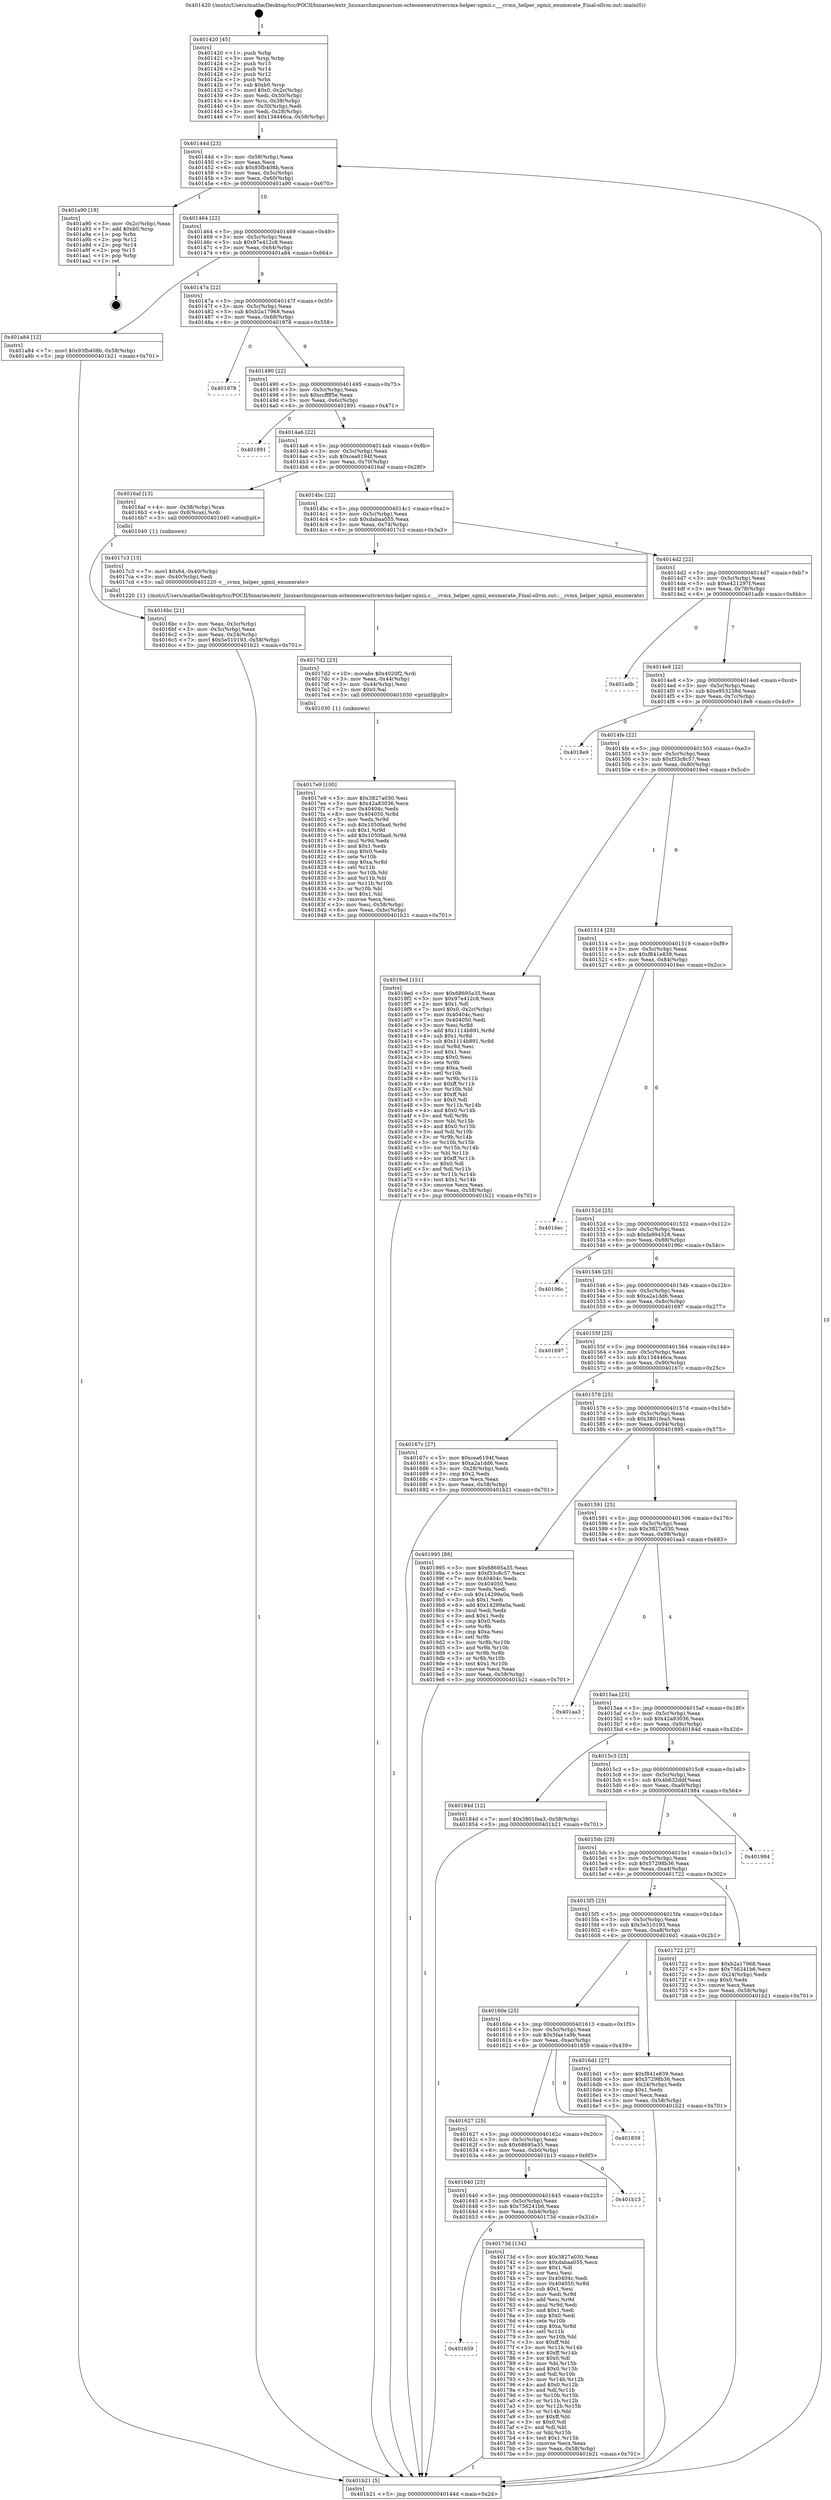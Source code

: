 digraph "0x401420" {
  label = "0x401420 (/mnt/c/Users/mathe/Desktop/tcc/POCII/binaries/extr_linuxarchmipscavium-octeonexecutivecvmx-helper-sgmii.c___cvmx_helper_sgmii_enumerate_Final-ollvm.out::main(0))"
  labelloc = "t"
  node[shape=record]

  Entry [label="",width=0.3,height=0.3,shape=circle,fillcolor=black,style=filled]
  "0x40144d" [label="{
     0x40144d [23]\l
     | [instrs]\l
     &nbsp;&nbsp;0x40144d \<+3\>: mov -0x58(%rbp),%eax\l
     &nbsp;&nbsp;0x401450 \<+2\>: mov %eax,%ecx\l
     &nbsp;&nbsp;0x401452 \<+6\>: sub $0x93fb408b,%ecx\l
     &nbsp;&nbsp;0x401458 \<+3\>: mov %eax,-0x5c(%rbp)\l
     &nbsp;&nbsp;0x40145b \<+3\>: mov %ecx,-0x60(%rbp)\l
     &nbsp;&nbsp;0x40145e \<+6\>: je 0000000000401a90 \<main+0x670\>\l
  }"]
  "0x401a90" [label="{
     0x401a90 [19]\l
     | [instrs]\l
     &nbsp;&nbsp;0x401a90 \<+3\>: mov -0x2c(%rbp),%eax\l
     &nbsp;&nbsp;0x401a93 \<+7\>: add $0xb0,%rsp\l
     &nbsp;&nbsp;0x401a9a \<+1\>: pop %rbx\l
     &nbsp;&nbsp;0x401a9b \<+2\>: pop %r12\l
     &nbsp;&nbsp;0x401a9d \<+2\>: pop %r14\l
     &nbsp;&nbsp;0x401a9f \<+2\>: pop %r15\l
     &nbsp;&nbsp;0x401aa1 \<+1\>: pop %rbp\l
     &nbsp;&nbsp;0x401aa2 \<+1\>: ret\l
  }"]
  "0x401464" [label="{
     0x401464 [22]\l
     | [instrs]\l
     &nbsp;&nbsp;0x401464 \<+5\>: jmp 0000000000401469 \<main+0x49\>\l
     &nbsp;&nbsp;0x401469 \<+3\>: mov -0x5c(%rbp),%eax\l
     &nbsp;&nbsp;0x40146c \<+5\>: sub $0x97e412c8,%eax\l
     &nbsp;&nbsp;0x401471 \<+3\>: mov %eax,-0x64(%rbp)\l
     &nbsp;&nbsp;0x401474 \<+6\>: je 0000000000401a84 \<main+0x664\>\l
  }"]
  Exit [label="",width=0.3,height=0.3,shape=circle,fillcolor=black,style=filled,peripheries=2]
  "0x401a84" [label="{
     0x401a84 [12]\l
     | [instrs]\l
     &nbsp;&nbsp;0x401a84 \<+7\>: movl $0x93fb408b,-0x58(%rbp)\l
     &nbsp;&nbsp;0x401a8b \<+5\>: jmp 0000000000401b21 \<main+0x701\>\l
  }"]
  "0x40147a" [label="{
     0x40147a [22]\l
     | [instrs]\l
     &nbsp;&nbsp;0x40147a \<+5\>: jmp 000000000040147f \<main+0x5f\>\l
     &nbsp;&nbsp;0x40147f \<+3\>: mov -0x5c(%rbp),%eax\l
     &nbsp;&nbsp;0x401482 \<+5\>: sub $0xb2a17968,%eax\l
     &nbsp;&nbsp;0x401487 \<+3\>: mov %eax,-0x68(%rbp)\l
     &nbsp;&nbsp;0x40148a \<+6\>: je 0000000000401978 \<main+0x558\>\l
  }"]
  "0x4017e9" [label="{
     0x4017e9 [100]\l
     | [instrs]\l
     &nbsp;&nbsp;0x4017e9 \<+5\>: mov $0x3827a030,%esi\l
     &nbsp;&nbsp;0x4017ee \<+5\>: mov $0x42a83036,%ecx\l
     &nbsp;&nbsp;0x4017f3 \<+7\>: mov 0x40404c,%edx\l
     &nbsp;&nbsp;0x4017fa \<+8\>: mov 0x404050,%r8d\l
     &nbsp;&nbsp;0x401802 \<+3\>: mov %edx,%r9d\l
     &nbsp;&nbsp;0x401805 \<+7\>: sub $0x1050faa6,%r9d\l
     &nbsp;&nbsp;0x40180c \<+4\>: sub $0x1,%r9d\l
     &nbsp;&nbsp;0x401810 \<+7\>: add $0x1050faa6,%r9d\l
     &nbsp;&nbsp;0x401817 \<+4\>: imul %r9d,%edx\l
     &nbsp;&nbsp;0x40181b \<+3\>: and $0x1,%edx\l
     &nbsp;&nbsp;0x40181e \<+3\>: cmp $0x0,%edx\l
     &nbsp;&nbsp;0x401821 \<+4\>: sete %r10b\l
     &nbsp;&nbsp;0x401825 \<+4\>: cmp $0xa,%r8d\l
     &nbsp;&nbsp;0x401829 \<+4\>: setl %r11b\l
     &nbsp;&nbsp;0x40182d \<+3\>: mov %r10b,%bl\l
     &nbsp;&nbsp;0x401830 \<+3\>: and %r11b,%bl\l
     &nbsp;&nbsp;0x401833 \<+3\>: xor %r11b,%r10b\l
     &nbsp;&nbsp;0x401836 \<+3\>: or %r10b,%bl\l
     &nbsp;&nbsp;0x401839 \<+3\>: test $0x1,%bl\l
     &nbsp;&nbsp;0x40183c \<+3\>: cmovne %ecx,%esi\l
     &nbsp;&nbsp;0x40183f \<+3\>: mov %esi,-0x58(%rbp)\l
     &nbsp;&nbsp;0x401842 \<+6\>: mov %eax,-0xbc(%rbp)\l
     &nbsp;&nbsp;0x401848 \<+5\>: jmp 0000000000401b21 \<main+0x701\>\l
  }"]
  "0x401978" [label="{
     0x401978\l
  }", style=dashed]
  "0x401490" [label="{
     0x401490 [22]\l
     | [instrs]\l
     &nbsp;&nbsp;0x401490 \<+5\>: jmp 0000000000401495 \<main+0x75\>\l
     &nbsp;&nbsp;0x401495 \<+3\>: mov -0x5c(%rbp),%eax\l
     &nbsp;&nbsp;0x401498 \<+5\>: sub $0xccffff5e,%eax\l
     &nbsp;&nbsp;0x40149d \<+3\>: mov %eax,-0x6c(%rbp)\l
     &nbsp;&nbsp;0x4014a0 \<+6\>: je 0000000000401891 \<main+0x471\>\l
  }"]
  "0x4017d2" [label="{
     0x4017d2 [23]\l
     | [instrs]\l
     &nbsp;&nbsp;0x4017d2 \<+10\>: movabs $0x4020f2,%rdi\l
     &nbsp;&nbsp;0x4017dc \<+3\>: mov %eax,-0x44(%rbp)\l
     &nbsp;&nbsp;0x4017df \<+3\>: mov -0x44(%rbp),%esi\l
     &nbsp;&nbsp;0x4017e2 \<+2\>: mov $0x0,%al\l
     &nbsp;&nbsp;0x4017e4 \<+5\>: call 0000000000401030 \<printf@plt\>\l
     | [calls]\l
     &nbsp;&nbsp;0x401030 \{1\} (unknown)\l
  }"]
  "0x401891" [label="{
     0x401891\l
  }", style=dashed]
  "0x4014a6" [label="{
     0x4014a6 [22]\l
     | [instrs]\l
     &nbsp;&nbsp;0x4014a6 \<+5\>: jmp 00000000004014ab \<main+0x8b\>\l
     &nbsp;&nbsp;0x4014ab \<+3\>: mov -0x5c(%rbp),%eax\l
     &nbsp;&nbsp;0x4014ae \<+5\>: sub $0xcea6194f,%eax\l
     &nbsp;&nbsp;0x4014b3 \<+3\>: mov %eax,-0x70(%rbp)\l
     &nbsp;&nbsp;0x4014b6 \<+6\>: je 00000000004016af \<main+0x28f\>\l
  }"]
  "0x401659" [label="{
     0x401659\l
  }", style=dashed]
  "0x4016af" [label="{
     0x4016af [13]\l
     | [instrs]\l
     &nbsp;&nbsp;0x4016af \<+4\>: mov -0x38(%rbp),%rax\l
     &nbsp;&nbsp;0x4016b3 \<+4\>: mov 0x8(%rax),%rdi\l
     &nbsp;&nbsp;0x4016b7 \<+5\>: call 0000000000401040 \<atoi@plt\>\l
     | [calls]\l
     &nbsp;&nbsp;0x401040 \{1\} (unknown)\l
  }"]
  "0x4014bc" [label="{
     0x4014bc [22]\l
     | [instrs]\l
     &nbsp;&nbsp;0x4014bc \<+5\>: jmp 00000000004014c1 \<main+0xa1\>\l
     &nbsp;&nbsp;0x4014c1 \<+3\>: mov -0x5c(%rbp),%eax\l
     &nbsp;&nbsp;0x4014c4 \<+5\>: sub $0xdabaa055,%eax\l
     &nbsp;&nbsp;0x4014c9 \<+3\>: mov %eax,-0x74(%rbp)\l
     &nbsp;&nbsp;0x4014cc \<+6\>: je 00000000004017c3 \<main+0x3a3\>\l
  }"]
  "0x40173d" [label="{
     0x40173d [134]\l
     | [instrs]\l
     &nbsp;&nbsp;0x40173d \<+5\>: mov $0x3827a030,%eax\l
     &nbsp;&nbsp;0x401742 \<+5\>: mov $0xdabaa055,%ecx\l
     &nbsp;&nbsp;0x401747 \<+2\>: mov $0x1,%dl\l
     &nbsp;&nbsp;0x401749 \<+2\>: xor %esi,%esi\l
     &nbsp;&nbsp;0x40174b \<+7\>: mov 0x40404c,%edi\l
     &nbsp;&nbsp;0x401752 \<+8\>: mov 0x404050,%r8d\l
     &nbsp;&nbsp;0x40175a \<+3\>: sub $0x1,%esi\l
     &nbsp;&nbsp;0x40175d \<+3\>: mov %edi,%r9d\l
     &nbsp;&nbsp;0x401760 \<+3\>: add %esi,%r9d\l
     &nbsp;&nbsp;0x401763 \<+4\>: imul %r9d,%edi\l
     &nbsp;&nbsp;0x401767 \<+3\>: and $0x1,%edi\l
     &nbsp;&nbsp;0x40176a \<+3\>: cmp $0x0,%edi\l
     &nbsp;&nbsp;0x40176d \<+4\>: sete %r10b\l
     &nbsp;&nbsp;0x401771 \<+4\>: cmp $0xa,%r8d\l
     &nbsp;&nbsp;0x401775 \<+4\>: setl %r11b\l
     &nbsp;&nbsp;0x401779 \<+3\>: mov %r10b,%bl\l
     &nbsp;&nbsp;0x40177c \<+3\>: xor $0xff,%bl\l
     &nbsp;&nbsp;0x40177f \<+3\>: mov %r11b,%r14b\l
     &nbsp;&nbsp;0x401782 \<+4\>: xor $0xff,%r14b\l
     &nbsp;&nbsp;0x401786 \<+3\>: xor $0x0,%dl\l
     &nbsp;&nbsp;0x401789 \<+3\>: mov %bl,%r15b\l
     &nbsp;&nbsp;0x40178c \<+4\>: and $0x0,%r15b\l
     &nbsp;&nbsp;0x401790 \<+3\>: and %dl,%r10b\l
     &nbsp;&nbsp;0x401793 \<+3\>: mov %r14b,%r12b\l
     &nbsp;&nbsp;0x401796 \<+4\>: and $0x0,%r12b\l
     &nbsp;&nbsp;0x40179a \<+3\>: and %dl,%r11b\l
     &nbsp;&nbsp;0x40179d \<+3\>: or %r10b,%r15b\l
     &nbsp;&nbsp;0x4017a0 \<+3\>: or %r11b,%r12b\l
     &nbsp;&nbsp;0x4017a3 \<+3\>: xor %r12b,%r15b\l
     &nbsp;&nbsp;0x4017a6 \<+3\>: or %r14b,%bl\l
     &nbsp;&nbsp;0x4017a9 \<+3\>: xor $0xff,%bl\l
     &nbsp;&nbsp;0x4017ac \<+3\>: or $0x0,%dl\l
     &nbsp;&nbsp;0x4017af \<+2\>: and %dl,%bl\l
     &nbsp;&nbsp;0x4017b1 \<+3\>: or %bl,%r15b\l
     &nbsp;&nbsp;0x4017b4 \<+4\>: test $0x1,%r15b\l
     &nbsp;&nbsp;0x4017b8 \<+3\>: cmovne %ecx,%eax\l
     &nbsp;&nbsp;0x4017bb \<+3\>: mov %eax,-0x58(%rbp)\l
     &nbsp;&nbsp;0x4017be \<+5\>: jmp 0000000000401b21 \<main+0x701\>\l
  }"]
  "0x4017c3" [label="{
     0x4017c3 [15]\l
     | [instrs]\l
     &nbsp;&nbsp;0x4017c3 \<+7\>: movl $0x64,-0x40(%rbp)\l
     &nbsp;&nbsp;0x4017ca \<+3\>: mov -0x40(%rbp),%edi\l
     &nbsp;&nbsp;0x4017cd \<+5\>: call 0000000000401220 \<__cvmx_helper_sgmii_enumerate\>\l
     | [calls]\l
     &nbsp;&nbsp;0x401220 \{1\} (/mnt/c/Users/mathe/Desktop/tcc/POCII/binaries/extr_linuxarchmipscavium-octeonexecutivecvmx-helper-sgmii.c___cvmx_helper_sgmii_enumerate_Final-ollvm.out::__cvmx_helper_sgmii_enumerate)\l
  }"]
  "0x4014d2" [label="{
     0x4014d2 [22]\l
     | [instrs]\l
     &nbsp;&nbsp;0x4014d2 \<+5\>: jmp 00000000004014d7 \<main+0xb7\>\l
     &nbsp;&nbsp;0x4014d7 \<+3\>: mov -0x5c(%rbp),%eax\l
     &nbsp;&nbsp;0x4014da \<+5\>: sub $0xe421297f,%eax\l
     &nbsp;&nbsp;0x4014df \<+3\>: mov %eax,-0x78(%rbp)\l
     &nbsp;&nbsp;0x4014e2 \<+6\>: je 0000000000401adb \<main+0x6bb\>\l
  }"]
  "0x401640" [label="{
     0x401640 [25]\l
     | [instrs]\l
     &nbsp;&nbsp;0x401640 \<+5\>: jmp 0000000000401645 \<main+0x225\>\l
     &nbsp;&nbsp;0x401645 \<+3\>: mov -0x5c(%rbp),%eax\l
     &nbsp;&nbsp;0x401648 \<+5\>: sub $0x756241b6,%eax\l
     &nbsp;&nbsp;0x40164d \<+6\>: mov %eax,-0xb4(%rbp)\l
     &nbsp;&nbsp;0x401653 \<+6\>: je 000000000040173d \<main+0x31d\>\l
  }"]
  "0x401adb" [label="{
     0x401adb\l
  }", style=dashed]
  "0x4014e8" [label="{
     0x4014e8 [22]\l
     | [instrs]\l
     &nbsp;&nbsp;0x4014e8 \<+5\>: jmp 00000000004014ed \<main+0xcd\>\l
     &nbsp;&nbsp;0x4014ed \<+3\>: mov -0x5c(%rbp),%eax\l
     &nbsp;&nbsp;0x4014f0 \<+5\>: sub $0xe953258d,%eax\l
     &nbsp;&nbsp;0x4014f5 \<+3\>: mov %eax,-0x7c(%rbp)\l
     &nbsp;&nbsp;0x4014f8 \<+6\>: je 00000000004018e9 \<main+0x4c9\>\l
  }"]
  "0x401b13" [label="{
     0x401b13\l
  }", style=dashed]
  "0x4018e9" [label="{
     0x4018e9\l
  }", style=dashed]
  "0x4014fe" [label="{
     0x4014fe [22]\l
     | [instrs]\l
     &nbsp;&nbsp;0x4014fe \<+5\>: jmp 0000000000401503 \<main+0xe3\>\l
     &nbsp;&nbsp;0x401503 \<+3\>: mov -0x5c(%rbp),%eax\l
     &nbsp;&nbsp;0x401506 \<+5\>: sub $0xf33c8c57,%eax\l
     &nbsp;&nbsp;0x40150b \<+3\>: mov %eax,-0x80(%rbp)\l
     &nbsp;&nbsp;0x40150e \<+6\>: je 00000000004019ed \<main+0x5cd\>\l
  }"]
  "0x401627" [label="{
     0x401627 [25]\l
     | [instrs]\l
     &nbsp;&nbsp;0x401627 \<+5\>: jmp 000000000040162c \<main+0x20c\>\l
     &nbsp;&nbsp;0x40162c \<+3\>: mov -0x5c(%rbp),%eax\l
     &nbsp;&nbsp;0x40162f \<+5\>: sub $0x68695a35,%eax\l
     &nbsp;&nbsp;0x401634 \<+6\>: mov %eax,-0xb0(%rbp)\l
     &nbsp;&nbsp;0x40163a \<+6\>: je 0000000000401b13 \<main+0x6f3\>\l
  }"]
  "0x4019ed" [label="{
     0x4019ed [151]\l
     | [instrs]\l
     &nbsp;&nbsp;0x4019ed \<+5\>: mov $0x68695a35,%eax\l
     &nbsp;&nbsp;0x4019f2 \<+5\>: mov $0x97e412c8,%ecx\l
     &nbsp;&nbsp;0x4019f7 \<+2\>: mov $0x1,%dl\l
     &nbsp;&nbsp;0x4019f9 \<+7\>: movl $0x0,-0x2c(%rbp)\l
     &nbsp;&nbsp;0x401a00 \<+7\>: mov 0x40404c,%esi\l
     &nbsp;&nbsp;0x401a07 \<+7\>: mov 0x404050,%edi\l
     &nbsp;&nbsp;0x401a0e \<+3\>: mov %esi,%r8d\l
     &nbsp;&nbsp;0x401a11 \<+7\>: add $0x1114b891,%r8d\l
     &nbsp;&nbsp;0x401a18 \<+4\>: sub $0x1,%r8d\l
     &nbsp;&nbsp;0x401a1c \<+7\>: sub $0x1114b891,%r8d\l
     &nbsp;&nbsp;0x401a23 \<+4\>: imul %r8d,%esi\l
     &nbsp;&nbsp;0x401a27 \<+3\>: and $0x1,%esi\l
     &nbsp;&nbsp;0x401a2a \<+3\>: cmp $0x0,%esi\l
     &nbsp;&nbsp;0x401a2d \<+4\>: sete %r9b\l
     &nbsp;&nbsp;0x401a31 \<+3\>: cmp $0xa,%edi\l
     &nbsp;&nbsp;0x401a34 \<+4\>: setl %r10b\l
     &nbsp;&nbsp;0x401a38 \<+3\>: mov %r9b,%r11b\l
     &nbsp;&nbsp;0x401a3b \<+4\>: xor $0xff,%r11b\l
     &nbsp;&nbsp;0x401a3f \<+3\>: mov %r10b,%bl\l
     &nbsp;&nbsp;0x401a42 \<+3\>: xor $0xff,%bl\l
     &nbsp;&nbsp;0x401a45 \<+3\>: xor $0x0,%dl\l
     &nbsp;&nbsp;0x401a48 \<+3\>: mov %r11b,%r14b\l
     &nbsp;&nbsp;0x401a4b \<+4\>: and $0x0,%r14b\l
     &nbsp;&nbsp;0x401a4f \<+3\>: and %dl,%r9b\l
     &nbsp;&nbsp;0x401a52 \<+3\>: mov %bl,%r15b\l
     &nbsp;&nbsp;0x401a55 \<+4\>: and $0x0,%r15b\l
     &nbsp;&nbsp;0x401a59 \<+3\>: and %dl,%r10b\l
     &nbsp;&nbsp;0x401a5c \<+3\>: or %r9b,%r14b\l
     &nbsp;&nbsp;0x401a5f \<+3\>: or %r10b,%r15b\l
     &nbsp;&nbsp;0x401a62 \<+3\>: xor %r15b,%r14b\l
     &nbsp;&nbsp;0x401a65 \<+3\>: or %bl,%r11b\l
     &nbsp;&nbsp;0x401a68 \<+4\>: xor $0xff,%r11b\l
     &nbsp;&nbsp;0x401a6c \<+3\>: or $0x0,%dl\l
     &nbsp;&nbsp;0x401a6f \<+3\>: and %dl,%r11b\l
     &nbsp;&nbsp;0x401a72 \<+3\>: or %r11b,%r14b\l
     &nbsp;&nbsp;0x401a75 \<+4\>: test $0x1,%r14b\l
     &nbsp;&nbsp;0x401a79 \<+3\>: cmovne %ecx,%eax\l
     &nbsp;&nbsp;0x401a7c \<+3\>: mov %eax,-0x58(%rbp)\l
     &nbsp;&nbsp;0x401a7f \<+5\>: jmp 0000000000401b21 \<main+0x701\>\l
  }"]
  "0x401514" [label="{
     0x401514 [25]\l
     | [instrs]\l
     &nbsp;&nbsp;0x401514 \<+5\>: jmp 0000000000401519 \<main+0xf9\>\l
     &nbsp;&nbsp;0x401519 \<+3\>: mov -0x5c(%rbp),%eax\l
     &nbsp;&nbsp;0x40151c \<+5\>: sub $0xf841e839,%eax\l
     &nbsp;&nbsp;0x401521 \<+6\>: mov %eax,-0x84(%rbp)\l
     &nbsp;&nbsp;0x401527 \<+6\>: je 00000000004016ec \<main+0x2cc\>\l
  }"]
  "0x401859" [label="{
     0x401859\l
  }", style=dashed]
  "0x4016ec" [label="{
     0x4016ec\l
  }", style=dashed]
  "0x40152d" [label="{
     0x40152d [25]\l
     | [instrs]\l
     &nbsp;&nbsp;0x40152d \<+5\>: jmp 0000000000401532 \<main+0x112\>\l
     &nbsp;&nbsp;0x401532 \<+3\>: mov -0x5c(%rbp),%eax\l
     &nbsp;&nbsp;0x401535 \<+5\>: sub $0xfa994328,%eax\l
     &nbsp;&nbsp;0x40153a \<+6\>: mov %eax,-0x88(%rbp)\l
     &nbsp;&nbsp;0x401540 \<+6\>: je 000000000040196c \<main+0x54c\>\l
  }"]
  "0x40160e" [label="{
     0x40160e [25]\l
     | [instrs]\l
     &nbsp;&nbsp;0x40160e \<+5\>: jmp 0000000000401613 \<main+0x1f3\>\l
     &nbsp;&nbsp;0x401613 \<+3\>: mov -0x5c(%rbp),%eax\l
     &nbsp;&nbsp;0x401616 \<+5\>: sub $0x5fae1a9b,%eax\l
     &nbsp;&nbsp;0x40161b \<+6\>: mov %eax,-0xac(%rbp)\l
     &nbsp;&nbsp;0x401621 \<+6\>: je 0000000000401859 \<main+0x439\>\l
  }"]
  "0x40196c" [label="{
     0x40196c\l
  }", style=dashed]
  "0x401546" [label="{
     0x401546 [25]\l
     | [instrs]\l
     &nbsp;&nbsp;0x401546 \<+5\>: jmp 000000000040154b \<main+0x12b\>\l
     &nbsp;&nbsp;0x40154b \<+3\>: mov -0x5c(%rbp),%eax\l
     &nbsp;&nbsp;0x40154e \<+5\>: sub $0xa2a1dd6,%eax\l
     &nbsp;&nbsp;0x401553 \<+6\>: mov %eax,-0x8c(%rbp)\l
     &nbsp;&nbsp;0x401559 \<+6\>: je 0000000000401697 \<main+0x277\>\l
  }"]
  "0x4016d1" [label="{
     0x4016d1 [27]\l
     | [instrs]\l
     &nbsp;&nbsp;0x4016d1 \<+5\>: mov $0xf841e839,%eax\l
     &nbsp;&nbsp;0x4016d6 \<+5\>: mov $0x57298b36,%ecx\l
     &nbsp;&nbsp;0x4016db \<+3\>: mov -0x24(%rbp),%edx\l
     &nbsp;&nbsp;0x4016de \<+3\>: cmp $0x1,%edx\l
     &nbsp;&nbsp;0x4016e1 \<+3\>: cmovl %ecx,%eax\l
     &nbsp;&nbsp;0x4016e4 \<+3\>: mov %eax,-0x58(%rbp)\l
     &nbsp;&nbsp;0x4016e7 \<+5\>: jmp 0000000000401b21 \<main+0x701\>\l
  }"]
  "0x401697" [label="{
     0x401697\l
  }", style=dashed]
  "0x40155f" [label="{
     0x40155f [25]\l
     | [instrs]\l
     &nbsp;&nbsp;0x40155f \<+5\>: jmp 0000000000401564 \<main+0x144\>\l
     &nbsp;&nbsp;0x401564 \<+3\>: mov -0x5c(%rbp),%eax\l
     &nbsp;&nbsp;0x401567 \<+5\>: sub $0x134446ca,%eax\l
     &nbsp;&nbsp;0x40156c \<+6\>: mov %eax,-0x90(%rbp)\l
     &nbsp;&nbsp;0x401572 \<+6\>: je 000000000040167c \<main+0x25c\>\l
  }"]
  "0x4015f5" [label="{
     0x4015f5 [25]\l
     | [instrs]\l
     &nbsp;&nbsp;0x4015f5 \<+5\>: jmp 00000000004015fa \<main+0x1da\>\l
     &nbsp;&nbsp;0x4015fa \<+3\>: mov -0x5c(%rbp),%eax\l
     &nbsp;&nbsp;0x4015fd \<+5\>: sub $0x5e510193,%eax\l
     &nbsp;&nbsp;0x401602 \<+6\>: mov %eax,-0xa8(%rbp)\l
     &nbsp;&nbsp;0x401608 \<+6\>: je 00000000004016d1 \<main+0x2b1\>\l
  }"]
  "0x40167c" [label="{
     0x40167c [27]\l
     | [instrs]\l
     &nbsp;&nbsp;0x40167c \<+5\>: mov $0xcea6194f,%eax\l
     &nbsp;&nbsp;0x401681 \<+5\>: mov $0xa2a1dd6,%ecx\l
     &nbsp;&nbsp;0x401686 \<+3\>: mov -0x28(%rbp),%edx\l
     &nbsp;&nbsp;0x401689 \<+3\>: cmp $0x2,%edx\l
     &nbsp;&nbsp;0x40168c \<+3\>: cmovne %ecx,%eax\l
     &nbsp;&nbsp;0x40168f \<+3\>: mov %eax,-0x58(%rbp)\l
     &nbsp;&nbsp;0x401692 \<+5\>: jmp 0000000000401b21 \<main+0x701\>\l
  }"]
  "0x401578" [label="{
     0x401578 [25]\l
     | [instrs]\l
     &nbsp;&nbsp;0x401578 \<+5\>: jmp 000000000040157d \<main+0x15d\>\l
     &nbsp;&nbsp;0x40157d \<+3\>: mov -0x5c(%rbp),%eax\l
     &nbsp;&nbsp;0x401580 \<+5\>: sub $0x3801fea3,%eax\l
     &nbsp;&nbsp;0x401585 \<+6\>: mov %eax,-0x94(%rbp)\l
     &nbsp;&nbsp;0x40158b \<+6\>: je 0000000000401995 \<main+0x575\>\l
  }"]
  "0x401b21" [label="{
     0x401b21 [5]\l
     | [instrs]\l
     &nbsp;&nbsp;0x401b21 \<+5\>: jmp 000000000040144d \<main+0x2d\>\l
  }"]
  "0x401420" [label="{
     0x401420 [45]\l
     | [instrs]\l
     &nbsp;&nbsp;0x401420 \<+1\>: push %rbp\l
     &nbsp;&nbsp;0x401421 \<+3\>: mov %rsp,%rbp\l
     &nbsp;&nbsp;0x401424 \<+2\>: push %r15\l
     &nbsp;&nbsp;0x401426 \<+2\>: push %r14\l
     &nbsp;&nbsp;0x401428 \<+2\>: push %r12\l
     &nbsp;&nbsp;0x40142a \<+1\>: push %rbx\l
     &nbsp;&nbsp;0x40142b \<+7\>: sub $0xb0,%rsp\l
     &nbsp;&nbsp;0x401432 \<+7\>: movl $0x0,-0x2c(%rbp)\l
     &nbsp;&nbsp;0x401439 \<+3\>: mov %edi,-0x30(%rbp)\l
     &nbsp;&nbsp;0x40143c \<+4\>: mov %rsi,-0x38(%rbp)\l
     &nbsp;&nbsp;0x401440 \<+3\>: mov -0x30(%rbp),%edi\l
     &nbsp;&nbsp;0x401443 \<+3\>: mov %edi,-0x28(%rbp)\l
     &nbsp;&nbsp;0x401446 \<+7\>: movl $0x134446ca,-0x58(%rbp)\l
  }"]
  "0x4016bc" [label="{
     0x4016bc [21]\l
     | [instrs]\l
     &nbsp;&nbsp;0x4016bc \<+3\>: mov %eax,-0x3c(%rbp)\l
     &nbsp;&nbsp;0x4016bf \<+3\>: mov -0x3c(%rbp),%eax\l
     &nbsp;&nbsp;0x4016c2 \<+3\>: mov %eax,-0x24(%rbp)\l
     &nbsp;&nbsp;0x4016c5 \<+7\>: movl $0x5e510193,-0x58(%rbp)\l
     &nbsp;&nbsp;0x4016cc \<+5\>: jmp 0000000000401b21 \<main+0x701\>\l
  }"]
  "0x401722" [label="{
     0x401722 [27]\l
     | [instrs]\l
     &nbsp;&nbsp;0x401722 \<+5\>: mov $0xb2a17968,%eax\l
     &nbsp;&nbsp;0x401727 \<+5\>: mov $0x756241b6,%ecx\l
     &nbsp;&nbsp;0x40172c \<+3\>: mov -0x24(%rbp),%edx\l
     &nbsp;&nbsp;0x40172f \<+3\>: cmp $0x0,%edx\l
     &nbsp;&nbsp;0x401732 \<+3\>: cmove %ecx,%eax\l
     &nbsp;&nbsp;0x401735 \<+3\>: mov %eax,-0x58(%rbp)\l
     &nbsp;&nbsp;0x401738 \<+5\>: jmp 0000000000401b21 \<main+0x701\>\l
  }"]
  "0x401995" [label="{
     0x401995 [88]\l
     | [instrs]\l
     &nbsp;&nbsp;0x401995 \<+5\>: mov $0x68695a35,%eax\l
     &nbsp;&nbsp;0x40199a \<+5\>: mov $0xf33c8c57,%ecx\l
     &nbsp;&nbsp;0x40199f \<+7\>: mov 0x40404c,%edx\l
     &nbsp;&nbsp;0x4019a6 \<+7\>: mov 0x404050,%esi\l
     &nbsp;&nbsp;0x4019ad \<+2\>: mov %edx,%edi\l
     &nbsp;&nbsp;0x4019af \<+6\>: sub $0x14299a0a,%edi\l
     &nbsp;&nbsp;0x4019b5 \<+3\>: sub $0x1,%edi\l
     &nbsp;&nbsp;0x4019b8 \<+6\>: add $0x14299a0a,%edi\l
     &nbsp;&nbsp;0x4019be \<+3\>: imul %edi,%edx\l
     &nbsp;&nbsp;0x4019c1 \<+3\>: and $0x1,%edx\l
     &nbsp;&nbsp;0x4019c4 \<+3\>: cmp $0x0,%edx\l
     &nbsp;&nbsp;0x4019c7 \<+4\>: sete %r8b\l
     &nbsp;&nbsp;0x4019cb \<+3\>: cmp $0xa,%esi\l
     &nbsp;&nbsp;0x4019ce \<+4\>: setl %r9b\l
     &nbsp;&nbsp;0x4019d2 \<+3\>: mov %r8b,%r10b\l
     &nbsp;&nbsp;0x4019d5 \<+3\>: and %r9b,%r10b\l
     &nbsp;&nbsp;0x4019d8 \<+3\>: xor %r9b,%r8b\l
     &nbsp;&nbsp;0x4019db \<+3\>: or %r8b,%r10b\l
     &nbsp;&nbsp;0x4019de \<+4\>: test $0x1,%r10b\l
     &nbsp;&nbsp;0x4019e2 \<+3\>: cmovne %ecx,%eax\l
     &nbsp;&nbsp;0x4019e5 \<+3\>: mov %eax,-0x58(%rbp)\l
     &nbsp;&nbsp;0x4019e8 \<+5\>: jmp 0000000000401b21 \<main+0x701\>\l
  }"]
  "0x401591" [label="{
     0x401591 [25]\l
     | [instrs]\l
     &nbsp;&nbsp;0x401591 \<+5\>: jmp 0000000000401596 \<main+0x176\>\l
     &nbsp;&nbsp;0x401596 \<+3\>: mov -0x5c(%rbp),%eax\l
     &nbsp;&nbsp;0x401599 \<+5\>: sub $0x3827a030,%eax\l
     &nbsp;&nbsp;0x40159e \<+6\>: mov %eax,-0x98(%rbp)\l
     &nbsp;&nbsp;0x4015a4 \<+6\>: je 0000000000401aa3 \<main+0x683\>\l
  }"]
  "0x4015dc" [label="{
     0x4015dc [25]\l
     | [instrs]\l
     &nbsp;&nbsp;0x4015dc \<+5\>: jmp 00000000004015e1 \<main+0x1c1\>\l
     &nbsp;&nbsp;0x4015e1 \<+3\>: mov -0x5c(%rbp),%eax\l
     &nbsp;&nbsp;0x4015e4 \<+5\>: sub $0x57298b36,%eax\l
     &nbsp;&nbsp;0x4015e9 \<+6\>: mov %eax,-0xa4(%rbp)\l
     &nbsp;&nbsp;0x4015ef \<+6\>: je 0000000000401722 \<main+0x302\>\l
  }"]
  "0x401aa3" [label="{
     0x401aa3\l
  }", style=dashed]
  "0x4015aa" [label="{
     0x4015aa [25]\l
     | [instrs]\l
     &nbsp;&nbsp;0x4015aa \<+5\>: jmp 00000000004015af \<main+0x18f\>\l
     &nbsp;&nbsp;0x4015af \<+3\>: mov -0x5c(%rbp),%eax\l
     &nbsp;&nbsp;0x4015b2 \<+5\>: sub $0x42a83036,%eax\l
     &nbsp;&nbsp;0x4015b7 \<+6\>: mov %eax,-0x9c(%rbp)\l
     &nbsp;&nbsp;0x4015bd \<+6\>: je 000000000040184d \<main+0x42d\>\l
  }"]
  "0x401984" [label="{
     0x401984\l
  }", style=dashed]
  "0x40184d" [label="{
     0x40184d [12]\l
     | [instrs]\l
     &nbsp;&nbsp;0x40184d \<+7\>: movl $0x3801fea3,-0x58(%rbp)\l
     &nbsp;&nbsp;0x401854 \<+5\>: jmp 0000000000401b21 \<main+0x701\>\l
  }"]
  "0x4015c3" [label="{
     0x4015c3 [25]\l
     | [instrs]\l
     &nbsp;&nbsp;0x4015c3 \<+5\>: jmp 00000000004015c8 \<main+0x1a8\>\l
     &nbsp;&nbsp;0x4015c8 \<+3\>: mov -0x5c(%rbp),%eax\l
     &nbsp;&nbsp;0x4015cb \<+5\>: sub $0x4b632ddf,%eax\l
     &nbsp;&nbsp;0x4015d0 \<+6\>: mov %eax,-0xa0(%rbp)\l
     &nbsp;&nbsp;0x4015d6 \<+6\>: je 0000000000401984 \<main+0x564\>\l
  }"]
  Entry -> "0x401420" [label=" 1"]
  "0x40144d" -> "0x401a90" [label=" 1"]
  "0x40144d" -> "0x401464" [label=" 10"]
  "0x401a90" -> Exit [label=" 1"]
  "0x401464" -> "0x401a84" [label=" 1"]
  "0x401464" -> "0x40147a" [label=" 9"]
  "0x401a84" -> "0x401b21" [label=" 1"]
  "0x40147a" -> "0x401978" [label=" 0"]
  "0x40147a" -> "0x401490" [label=" 9"]
  "0x4019ed" -> "0x401b21" [label=" 1"]
  "0x401490" -> "0x401891" [label=" 0"]
  "0x401490" -> "0x4014a6" [label=" 9"]
  "0x401995" -> "0x401b21" [label=" 1"]
  "0x4014a6" -> "0x4016af" [label=" 1"]
  "0x4014a6" -> "0x4014bc" [label=" 8"]
  "0x40184d" -> "0x401b21" [label=" 1"]
  "0x4014bc" -> "0x4017c3" [label=" 1"]
  "0x4014bc" -> "0x4014d2" [label=" 7"]
  "0x4017e9" -> "0x401b21" [label=" 1"]
  "0x4014d2" -> "0x401adb" [label=" 0"]
  "0x4014d2" -> "0x4014e8" [label=" 7"]
  "0x4017c3" -> "0x4017d2" [label=" 1"]
  "0x4014e8" -> "0x4018e9" [label=" 0"]
  "0x4014e8" -> "0x4014fe" [label=" 7"]
  "0x40173d" -> "0x401b21" [label=" 1"]
  "0x4014fe" -> "0x4019ed" [label=" 1"]
  "0x4014fe" -> "0x401514" [label=" 6"]
  "0x401640" -> "0x40173d" [label=" 1"]
  "0x401514" -> "0x4016ec" [label=" 0"]
  "0x401514" -> "0x40152d" [label=" 6"]
  "0x4017d2" -> "0x4017e9" [label=" 1"]
  "0x40152d" -> "0x40196c" [label=" 0"]
  "0x40152d" -> "0x401546" [label=" 6"]
  "0x401627" -> "0x401b13" [label=" 0"]
  "0x401546" -> "0x401697" [label=" 0"]
  "0x401546" -> "0x40155f" [label=" 6"]
  "0x401640" -> "0x401659" [label=" 0"]
  "0x40155f" -> "0x40167c" [label=" 1"]
  "0x40155f" -> "0x401578" [label=" 5"]
  "0x40167c" -> "0x401b21" [label=" 1"]
  "0x401420" -> "0x40144d" [label=" 1"]
  "0x401b21" -> "0x40144d" [label=" 10"]
  "0x4016af" -> "0x4016bc" [label=" 1"]
  "0x4016bc" -> "0x401b21" [label=" 1"]
  "0x40160e" -> "0x401859" [label=" 0"]
  "0x401578" -> "0x401995" [label=" 1"]
  "0x401578" -> "0x401591" [label=" 4"]
  "0x401627" -> "0x401640" [label=" 1"]
  "0x401591" -> "0x401aa3" [label=" 0"]
  "0x401591" -> "0x4015aa" [label=" 4"]
  "0x4016d1" -> "0x401b21" [label=" 1"]
  "0x4015aa" -> "0x40184d" [label=" 1"]
  "0x4015aa" -> "0x4015c3" [label=" 3"]
  "0x4015f5" -> "0x40160e" [label=" 1"]
  "0x4015c3" -> "0x401984" [label=" 0"]
  "0x4015c3" -> "0x4015dc" [label=" 3"]
  "0x401722" -> "0x401b21" [label=" 1"]
  "0x4015dc" -> "0x401722" [label=" 1"]
  "0x4015dc" -> "0x4015f5" [label=" 2"]
  "0x40160e" -> "0x401627" [label=" 1"]
  "0x4015f5" -> "0x4016d1" [label=" 1"]
}
